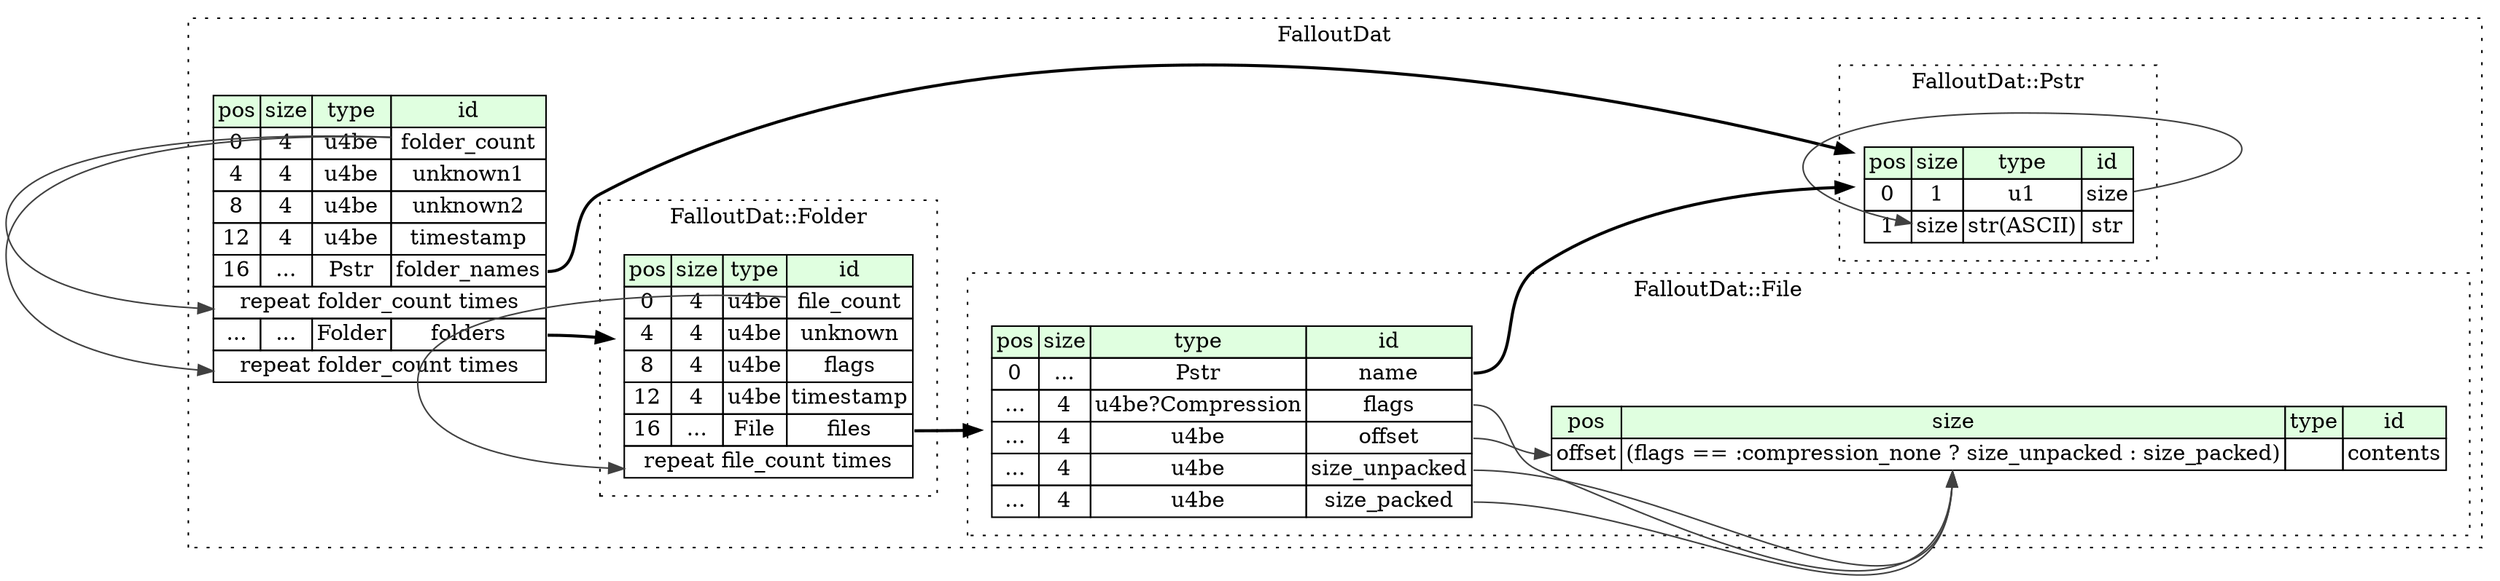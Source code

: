 digraph {
	rankdir=LR;
	node [shape=plaintext];
	subgraph cluster__fallout_dat {
		label="FalloutDat";
		graph[style=dotted];

		fallout_dat__seq [label=<<TABLE BORDER="0" CELLBORDER="1" CELLSPACING="0">
			<TR><TD BGCOLOR="#E0FFE0">pos</TD><TD BGCOLOR="#E0FFE0">size</TD><TD BGCOLOR="#E0FFE0">type</TD><TD BGCOLOR="#E0FFE0">id</TD></TR>
			<TR><TD PORT="folder_count_pos">0</TD><TD PORT="folder_count_size">4</TD><TD>u4be</TD><TD PORT="folder_count_type">folder_count</TD></TR>
			<TR><TD PORT="unknown1_pos">4</TD><TD PORT="unknown1_size">4</TD><TD>u4be</TD><TD PORT="unknown1_type">unknown1</TD></TR>
			<TR><TD PORT="unknown2_pos">8</TD><TD PORT="unknown2_size">4</TD><TD>u4be</TD><TD PORT="unknown2_type">unknown2</TD></TR>
			<TR><TD PORT="timestamp_pos">12</TD><TD PORT="timestamp_size">4</TD><TD>u4be</TD><TD PORT="timestamp_type">timestamp</TD></TR>
			<TR><TD PORT="folder_names_pos">16</TD><TD PORT="folder_names_size">...</TD><TD>Pstr</TD><TD PORT="folder_names_type">folder_names</TD></TR>
			<TR><TD COLSPAN="4" PORT="folder_names__repeat">repeat folder_count times</TD></TR>
			<TR><TD PORT="folders_pos">...</TD><TD PORT="folders_size">...</TD><TD>Folder</TD><TD PORT="folders_type">folders</TD></TR>
			<TR><TD COLSPAN="4" PORT="folders__repeat">repeat folder_count times</TD></TR>
		</TABLE>>];
		subgraph cluster__pstr {
			label="FalloutDat::Pstr";
			graph[style=dotted];

			pstr__seq [label=<<TABLE BORDER="0" CELLBORDER="1" CELLSPACING="0">
				<TR><TD BGCOLOR="#E0FFE0">pos</TD><TD BGCOLOR="#E0FFE0">size</TD><TD BGCOLOR="#E0FFE0">type</TD><TD BGCOLOR="#E0FFE0">id</TD></TR>
				<TR><TD PORT="size_pos">0</TD><TD PORT="size_size">1</TD><TD>u1</TD><TD PORT="size_type">size</TD></TR>
				<TR><TD PORT="str_pos">1</TD><TD PORT="str_size">size</TD><TD>str(ASCII)</TD><TD PORT="str_type">str</TD></TR>
			</TABLE>>];
		}
		subgraph cluster__folder {
			label="FalloutDat::Folder";
			graph[style=dotted];

			folder__seq [label=<<TABLE BORDER="0" CELLBORDER="1" CELLSPACING="0">
				<TR><TD BGCOLOR="#E0FFE0">pos</TD><TD BGCOLOR="#E0FFE0">size</TD><TD BGCOLOR="#E0FFE0">type</TD><TD BGCOLOR="#E0FFE0">id</TD></TR>
				<TR><TD PORT="file_count_pos">0</TD><TD PORT="file_count_size">4</TD><TD>u4be</TD><TD PORT="file_count_type">file_count</TD></TR>
				<TR><TD PORT="unknown_pos">4</TD><TD PORT="unknown_size">4</TD><TD>u4be</TD><TD PORT="unknown_type">unknown</TD></TR>
				<TR><TD PORT="flags_pos">8</TD><TD PORT="flags_size">4</TD><TD>u4be</TD><TD PORT="flags_type">flags</TD></TR>
				<TR><TD PORT="timestamp_pos">12</TD><TD PORT="timestamp_size">4</TD><TD>u4be</TD><TD PORT="timestamp_type">timestamp</TD></TR>
				<TR><TD PORT="files_pos">16</TD><TD PORT="files_size">...</TD><TD>File</TD><TD PORT="files_type">files</TD></TR>
				<TR><TD COLSPAN="4" PORT="files__repeat">repeat file_count times</TD></TR>
			</TABLE>>];
		}
		subgraph cluster__file {
			label="FalloutDat::File";
			graph[style=dotted];

			file__seq [label=<<TABLE BORDER="0" CELLBORDER="1" CELLSPACING="0">
				<TR><TD BGCOLOR="#E0FFE0">pos</TD><TD BGCOLOR="#E0FFE0">size</TD><TD BGCOLOR="#E0FFE0">type</TD><TD BGCOLOR="#E0FFE0">id</TD></TR>
				<TR><TD PORT="name_pos">0</TD><TD PORT="name_size">...</TD><TD>Pstr</TD><TD PORT="name_type">name</TD></TR>
				<TR><TD PORT="flags_pos">...</TD><TD PORT="flags_size">4</TD><TD>u4be?Compression</TD><TD PORT="flags_type">flags</TD></TR>
				<TR><TD PORT="offset_pos">...</TD><TD PORT="offset_size">4</TD><TD>u4be</TD><TD PORT="offset_type">offset</TD></TR>
				<TR><TD PORT="size_unpacked_pos">...</TD><TD PORT="size_unpacked_size">4</TD><TD>u4be</TD><TD PORT="size_unpacked_type">size_unpacked</TD></TR>
				<TR><TD PORT="size_packed_pos">...</TD><TD PORT="size_packed_size">4</TD><TD>u4be</TD><TD PORT="size_packed_type">size_packed</TD></TR>
			</TABLE>>];
			file__inst__contents [label=<<TABLE BORDER="0" CELLBORDER="1" CELLSPACING="0">
				<TR><TD BGCOLOR="#E0FFE0">pos</TD><TD BGCOLOR="#E0FFE0">size</TD><TD BGCOLOR="#E0FFE0">type</TD><TD BGCOLOR="#E0FFE0">id</TD></TR>
				<TR><TD PORT="contents_pos">offset</TD><TD PORT="contents_size">(flags == :compression_none ? size_unpacked : size_packed)</TD><TD></TD><TD PORT="contents_type">contents</TD></TR>
			</TABLE>>];
		}
	}
	fallout_dat__seq:folder_names_type -> pstr__seq [style=bold];
	fallout_dat__seq:folder_count_type -> fallout_dat__seq:folder_names__repeat [color="#404040"];
	fallout_dat__seq:folders_type -> folder__seq [style=bold];
	fallout_dat__seq:folder_count_type -> fallout_dat__seq:folders__repeat [color="#404040"];
	pstr__seq:size_type -> pstr__seq:str_size [color="#404040"];
	folder__seq:files_type -> file__seq [style=bold];
	folder__seq:file_count_type -> folder__seq:files__repeat [color="#404040"];
	file__seq:name_type -> pstr__seq [style=bold];
	file__seq:offset_type -> file__inst__contents:contents_pos [color="#404040"];
	file__seq:flags_type -> file__inst__contents:contents_size [color="#404040"];
	file__seq:size_unpacked_type -> file__inst__contents:contents_size [color="#404040"];
	file__seq:size_packed_type -> file__inst__contents:contents_size [color="#404040"];
}
